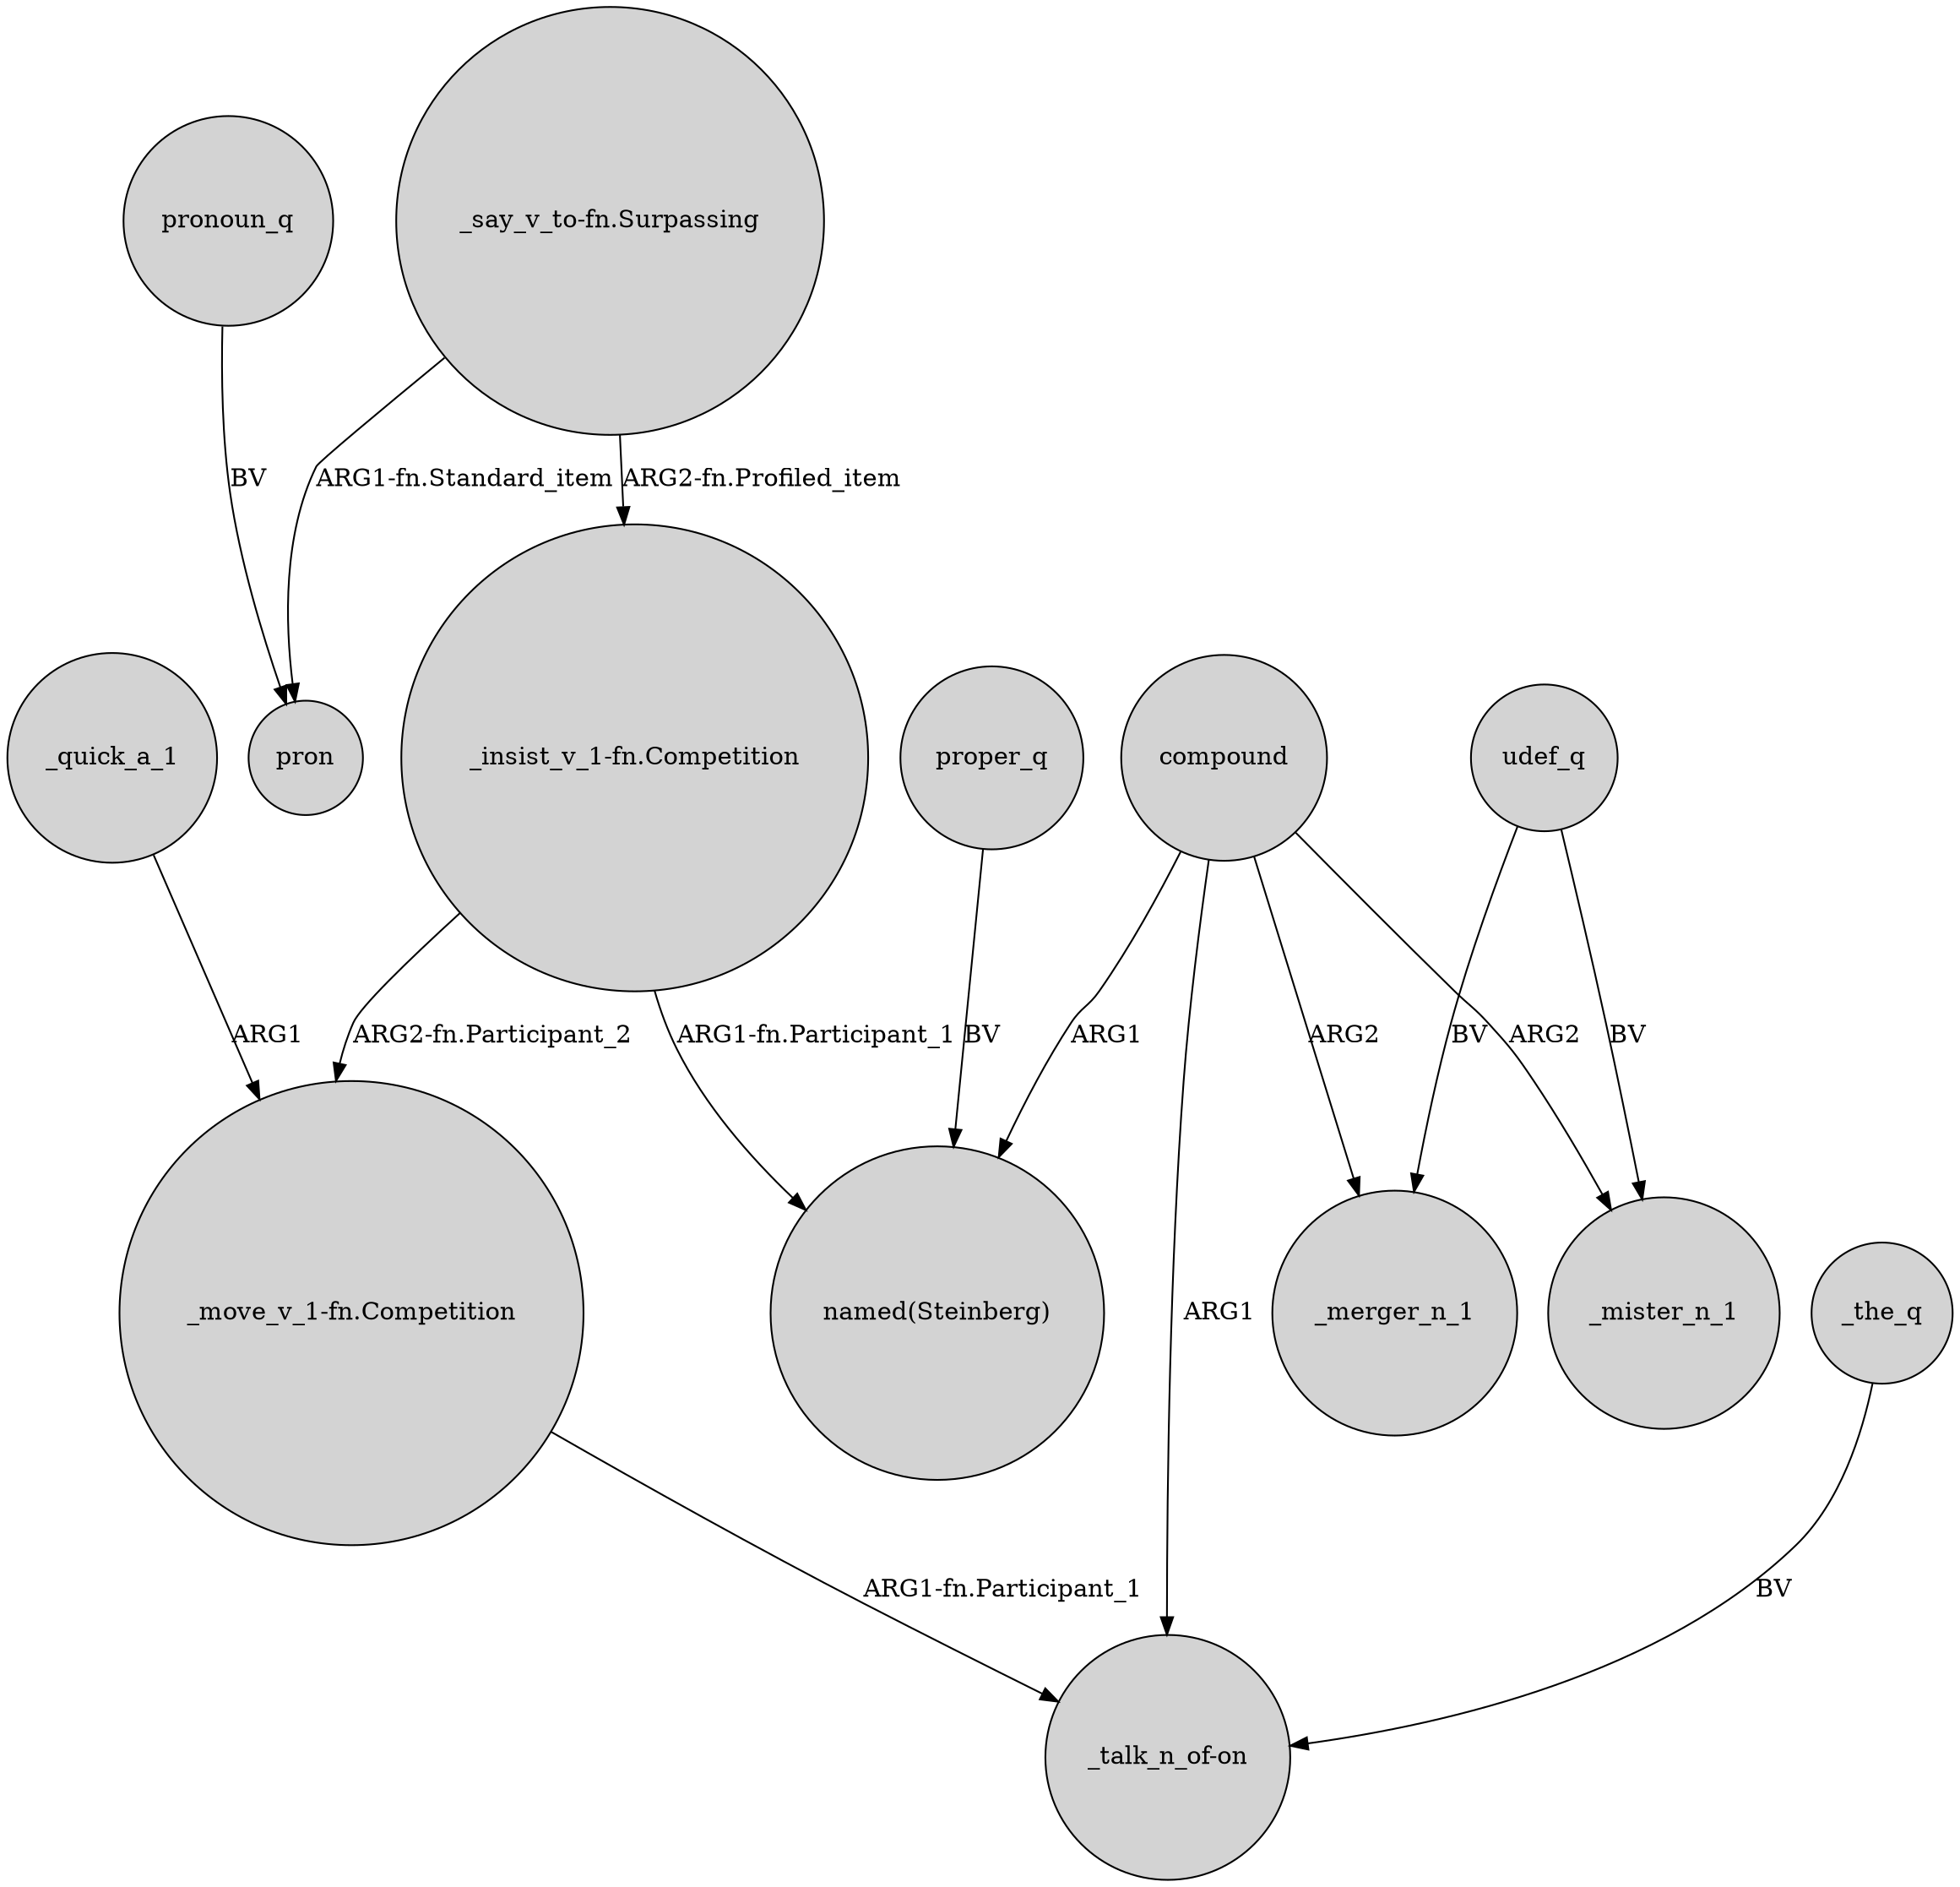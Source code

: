 digraph {
	node [shape=circle style=filled]
	"_say_v_to-fn.Surpassing" -> pron [label="ARG1-fn.Standard_item"]
	compound -> "_talk_n_of-on" [label=ARG1]
	compound -> _merger_n_1 [label=ARG2]
	_the_q -> "_talk_n_of-on" [label=BV]
	compound -> _mister_n_1 [label=ARG2]
	_quick_a_1 -> "_move_v_1-fn.Competition" [label=ARG1]
	udef_q -> _mister_n_1 [label=BV]
	"_insist_v_1-fn.Competition" -> "_move_v_1-fn.Competition" [label="ARG2-fn.Participant_2"]
	"_say_v_to-fn.Surpassing" -> "_insist_v_1-fn.Competition" [label="ARG2-fn.Profiled_item"]
	udef_q -> _merger_n_1 [label=BV]
	pronoun_q -> pron [label=BV]
	proper_q -> "named(Steinberg)" [label=BV]
	"_insist_v_1-fn.Competition" -> "named(Steinberg)" [label="ARG1-fn.Participant_1"]
	"_move_v_1-fn.Competition" -> "_talk_n_of-on" [label="ARG1-fn.Participant_1"]
	compound -> "named(Steinberg)" [label=ARG1]
}
